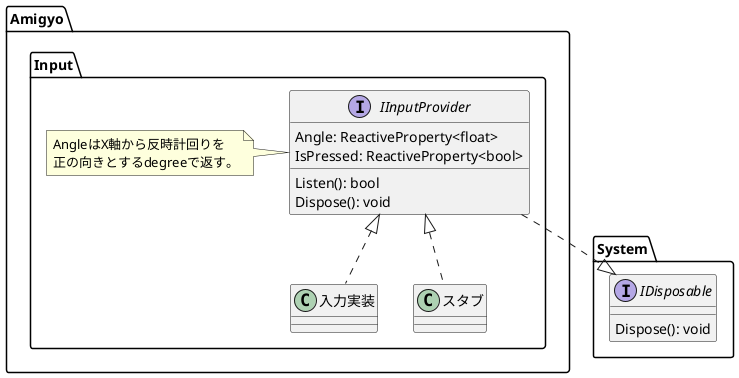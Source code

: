 @startuml "Amigyo.Input"

namespace System {
    interface IDisposable {
        Dispose(): void
    }
}

namespace Amigyo {
    namespace Input {
        interface IInputProvider {
            Angle: ReactiveProperty<float>
            IsPressed: ReactiveProperty<bool>
            Listen(): bool
            Dispose(): void
        }
        note left
        AngleはX軸から反時計回りを
        正の向きとするdegreeで返す。
        end note
    }
}

Amigyo.Input.IInputProvider ..|> System.IDisposable
Amigyo.Input.IInputProvider <|.. Amigyo.Input.入力実装
Amigyo.Input.IInputProvider <|.. Amigyo.Input.スタブ

@enduml
